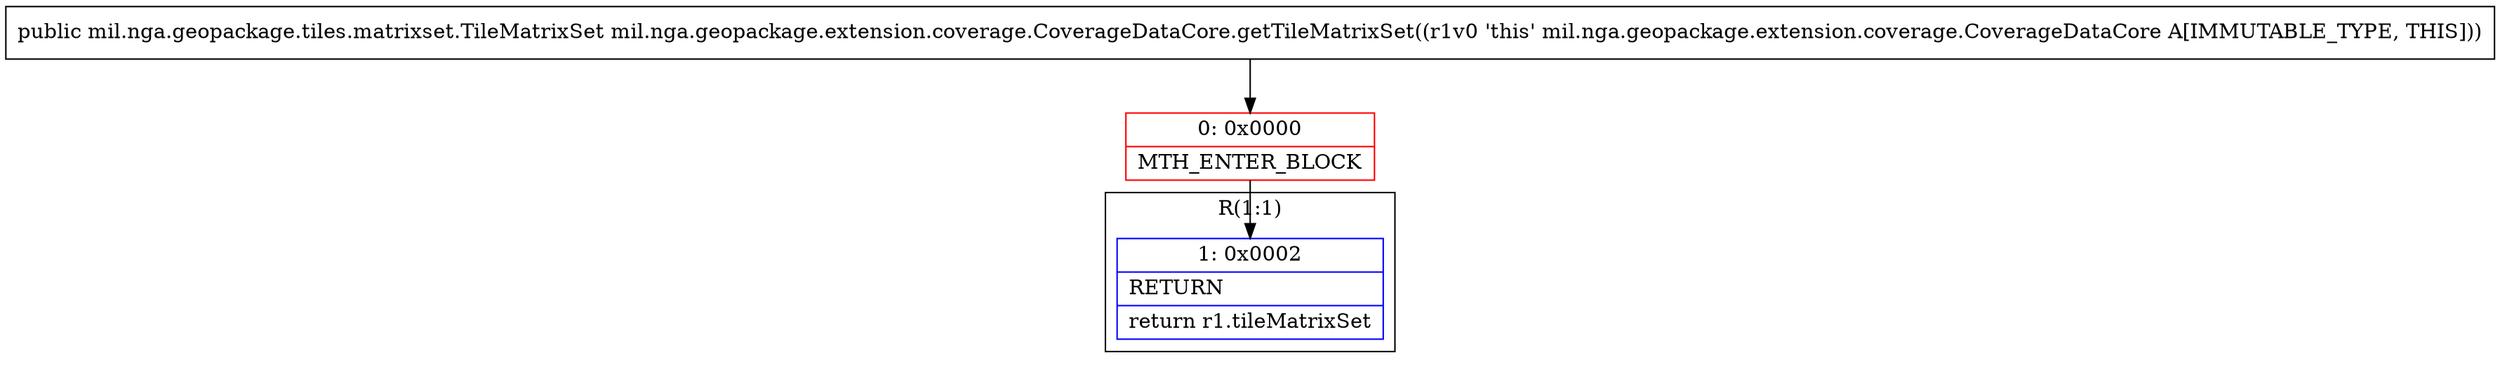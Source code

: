 digraph "CFG formil.nga.geopackage.extension.coverage.CoverageDataCore.getTileMatrixSet()Lmil\/nga\/geopackage\/tiles\/matrixset\/TileMatrixSet;" {
subgraph cluster_Region_1888327296 {
label = "R(1:1)";
node [shape=record,color=blue];
Node_1 [shape=record,label="{1\:\ 0x0002|RETURN\l|return r1.tileMatrixSet\l}"];
}
Node_0 [shape=record,color=red,label="{0\:\ 0x0000|MTH_ENTER_BLOCK\l}"];
MethodNode[shape=record,label="{public mil.nga.geopackage.tiles.matrixset.TileMatrixSet mil.nga.geopackage.extension.coverage.CoverageDataCore.getTileMatrixSet((r1v0 'this' mil.nga.geopackage.extension.coverage.CoverageDataCore A[IMMUTABLE_TYPE, THIS])) }"];
MethodNode -> Node_0;
Node_0 -> Node_1;
}

